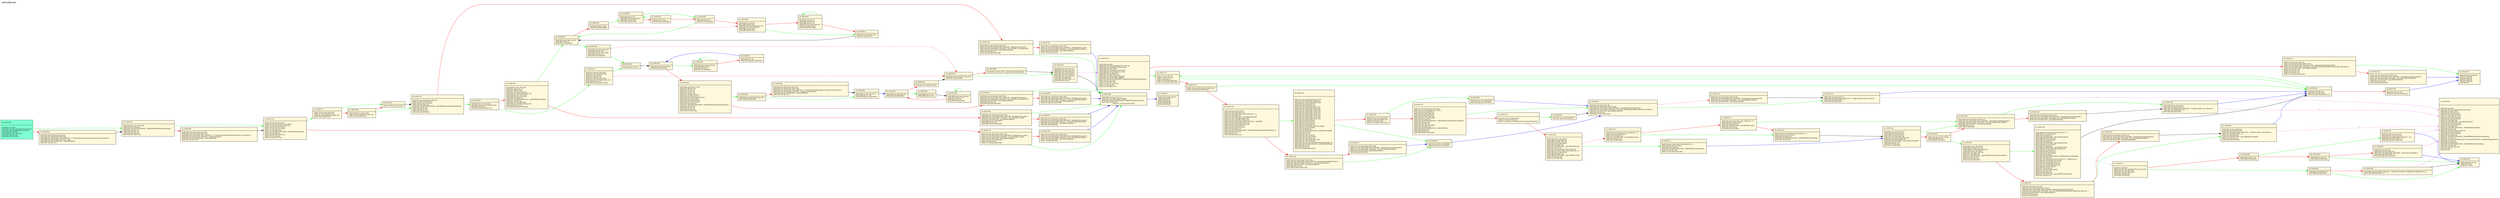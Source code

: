 strict digraph {
	graph [bb="0,0,15598,1570",
		label="autochk.exe",
		labeljust=left,
		labelloc=top,
		lp="50.5,1557.5",
		rankdir=LR
	];
	node [color=black,
		fontsize=8,
		label="\N",
		shape=record
	];
	edge [fontsize=8];
	4200448	 [fillcolor=cornsilk,
		height="0.93056",
		label=" <f0> loc_00401800\l | <f1> 00401800   mov     esi, [bp-0x14]\l00401803   movzx \
  eax, word [bp-0x18]\l00401807   test    esi, esi\l00401809   jz      dword 0x4\
01a13L\l",
		pos="2892,1140",
		rects="2804,1155,2980,1173 2804,1107,2980,1155",
		style=filled,
		width="2.4444"];
	4200463	 [fillcolor=cornsilk,
		height="2.3194",
		label=" <f0> loc_0040180f\l | <f1> 0040180F   mov     edx, [fs:0x18]\l00401816   movzx \
  eax, ax\l00401819   add     eax, 0x2\l0040181C   mov     [esp+0x8], eax\l00401\
820   mov     dword [esp+0x4], 0x0\l00401828   mov     eax, [dx+0x30]\l0040182B \
  mov     eax, [ax+0x18]\l0040182E   mov     [esp], eax\l00401831   call    dwor\
d [0x4030c4]   ; ntdll.dll!RtlAllocateHeap\l00401837   sub     esp, 0xc\l0040183\
A   mov     edi, [bp-0x30]\l0040183D   mov     dword [bp-0x2c], 0x0\l00401844   \
test    eax, eax\l00401846   jnz     dword 0x4018d0L\l",
		pos="3149,1310",
		rects="3018,1375,3280,1393 3018,1227,3280,1375",
		style=filled,
		width="3.6389"];
	4200448 -> 4200463	 [color=red,
		pos="e,3023.3,1226.8 2942.2,1173.2 2963.3,1187.1 2988.9,1204.1 3014.8,1221.3"];
	4200979	 [fillcolor=cornsilk,
		height="1.4861",
		label=" <f0> loc_00401a13\l | <f1> 00401A13   mov     eax, [bp-0x30]\l00401A16   mov   \
  dword [ax], 0x0\l00401A1C   mov     edi, eax\l00401A1E   add     edi, 0x4\l004\
01A21   mov     ecx, [bx+0x48]\l00401A24   mov     dword [bp-0x2c], 0x0\l00401A2\
B   test    ecx, ecx\l00401A2D   jnz     dword 0x401902L\l",
		pos="3590,915",
		rects="3504,950,3676,968 3504,862,3676,950",
		style=filled,
		width="2.3889"];
	4200448 -> 4200979	 [color=green,
		pos="e,3503.9,942.77 2980,1111.6 3111.6,1069.2 3358.4,989.65 3494.3,945.86"];
	4200656	 [fillcolor=cornsilk,
		height="0.79167",
		label=" <f0> loc_004018d0\l | <f1> 004018D0   movzx   edx, byte [si]\l004018D3   test  \
  dl, dl\l004018D5   jz      0x4018deL\l",
		pos="3392,1310",
		rects="3318.5,1320,3465.5,1338 3318.5,1282,3465.5,1320",
		style=filled,
		width="2.0278"];
	4200463 -> 4200656	 [color=green,
		pos="e,3318.4,1310 3280.1,1310 3289.6,1310 3299.1,1310 3308.2,1310"];
	4200524	 [fillcolor=cornsilk,
		height="1.3472",
		label=" <f0> loc_0040184c\l | <f1> 0040184C   mov     dword [esp+0x8], 0x87\l00401854  \
 mov     dword [esp+0x4], 0x402288   ; 'lib/sdk/nt/entry_point.c'\l0040185C   mo\
v     dword [esp], 0x4022b7   ; '(%s:%d) ERR: no mem!'\l00401863   call    0x401\
a50L   ; jmp ntdll.dll!DbgPrint\l00401868   mov     esi, 0xc0000017\l0040186D   \
test    eax, eax\l0040186F   jz      dword 0x4019fdL\l",
		pos="6084,1318",
		rects="5927.5,1348,6240.5,1366 5927.5,1270,6240.5,1348",
		style=filled,
		width="4.3333"];
	4200463 -> 4200524	 [color=red,
		pos="e,5933.1,1366 3205.5,1393.3 3249.3,1447 3315.3,1507 3392,1507 3392,1507 3392,150\
7 5795,1507 5875.2,1507 5850.7,1418.7 5918,1375 5920,1373.7 5922,1372.5 5924,137\
1.2"];
	4200706	 [fillcolor=cornsilk,
		height="0.51389",
		label=" <f0> loc_00401902\l | <f1> 00401902   mov     eax, ecx\l",
		pos="3787,1031",
		rects="3728,1031,3846,1049 3728,1013,3846,1031",
		style=filled,
		width="1.6389"];
	4200979 -> 4200706	 [color=green,
		pos="e,3756.3,1012.9 3676.1,965.71 3701,980.37 3727,995.66 3747.5,1007.8"];
	4200915	 [fillcolor=cornsilk,
		height="0.65278",
		label=" <f0> loc_004019d3\l | <f1> 004019D3   cmp     dword [bx+0xc], 0x0\l004019D7   j\
z      0x4019deL\l",
		pos="5795,961",
		rects="5710,966,5880,984 5710,938,5880,966",
		style=filled,
		width="2.3611"];
	4200979 -> 4200915	 [color=red,
		pos="e,5762,937.94 3676.2,892.3 3710.4,885.11 3750.3,879 3787,879 3787,879 3787,879 5\
597,879 5654.4,879 5714.4,908.73 5753.1,932.39",
		style=dashed];
	4200708	 [fillcolor=cornsilk,
		height="0.65278",
		label=" <f0> loc_00401904\l | <f1> 00401904   cmp     word [ax], 0x0\l00401908   jnz   \
  0x4018f3L\l",
		pos="3970,1154",
		rects="3898.5,1159,4041.5,1177 3898.5,1131,4041.5,1159",
		style=filled,
		width="1.9722"];
	4200706 -> 4200708	 [color=black,
		pos="e,3935.7,1130.9 3814,1049.1 3843.8,1069.2 3892.1,1101.7 3927.1,1125.2"];
	4200926	 [fillcolor=cornsilk,
		height="1.625",
		label=" <f0> loc_004019de\l | <f1> 004019DE   mov     eax, [bx+0xc]\l004019E1   mov    \
 [esp+0xc], eax\l004019E5   mov     [esp+0x8], edi\l004019E9   mov     eax, [bp-\
0x30]\l004019EC   mov     [esp+0x4], eax\l004019F0   mov     eax, [bp-0x2c]\l004\
019F3   mov     [esp], eax\l004019F6   call    0x4010d4L   ; (1)\l004019FB   mov\
     esi, eax\l",
		pos="6445,1007",
		rects="6371,1047,6519,1065 6371,949,6519,1047",
		style=filled,
		width="2.0556"];
	4200915 -> 4200926	 [color=green,
		pos="e,6370.9,1008.5 5880,981.74 5892.7,984.23 5905.6,986.43 5918,988 6073.4,1007.7 6\
256.4,1009.5 6360.8,1008.6"];
	4200921	 [fillcolor=cornsilk,
		height="0.51389",
		label=" <f0> loc_004019d9\l | <f1> 004019D9   call    0x401a90L   ; jmp ntdll.dll!DbgBr\
eakPoint\l",
		pos="6084,961",
		rects="5960,961,6208,979 5960,943,6208,961",
		style=filled,
		width="3.4444"];
	4200915 -> 4200921	 [color=red,
		pos="e,5959.8,961 5880.1,961 5902,961 5926,961 5949.7,961"];
	4200670	 [fillcolor=cornsilk,
		height="1.0694",
		label=" <f0> loc_004018de\l | <f1> 004018DE   mov     dword [di], 0x0\l004018E4   add  \
   edi, 0x4\l004018E7   mov     ecx, [bx+0x48]\l004018EA   test    ecx, ecx\l004\
018EC   jnz     0x401902L\l",
		pos="3590,1031",
		rects="3516.5,1051,3663.5,1069 3516.5,993,3663.5,1051",
		style=filled,
		width="2.0278"];
	4200656 -> 4200670	 [color=green,
		pos="e,3562.9,1069.2 3411.9,1282 3445.9,1234 3515.6,1135.8 3557,1077.5"];
	4200663	 [fillcolor=cornsilk,
		height="0.65278",
		label=" <f0> loc_004018d7\l | <f1> 004018D7   cmp     dl, 0x20\l004018DA   jle     0x40\
1896L\l",
		pos="3590,1390",
		rects="3529.5,1395,3650.5,1413 3529.5,1367,3650.5,1395",
		style=filled,
		width="1.6667"];
	4200656 -> 4200663	 [color=red,
		pos="e,3533.1,1367 3461.5,1338.1 3481.7,1346.3 3503.7,1355.1 3523.7,1363.2"];
	4200565	 [fillcolor=cornsilk,
		height="1.0694",
		label=" <f0> loc_00401875\l | <f1> 00401875   mov     dword [esp+0x8], 0x87\l0040187D  \
 mov     dword [esp+0x4], 0x402288   ; 'lib/sdk/nt/entry_point.c'\l00401885   mo\
v     dword [esp], 0x4022cc   ; '(%s:%d) DbgPrint() failed!\\n'\l0040188C   call\
    0x401a50L   ; jmp ntdll.dll!DbgPrint\l00401891   jmp     0x4019fdL\l",
		pos="6445,1253",
		rects="6288,1273,6602,1291 6288,1215,6602,1273",
		style=filled,
		width="4.3611"];
	4200524 -> 4200565	 [color=red,
		pos="e,6287.9,1281.3 6240.5,1289.8 6252.9,1287.6 6265.4,1285.3 6277.9,1283.1"];
	4200957	 [fillcolor=cornsilk,
		height="1.0694",
		label=" <f0> loc_004019fd\l | <f1> 004019FD   mov     [esp+0x4], esi\l00401A01   mov   \
  dword [esp], 0xffffffff\l00401A08   call    dword [0x4030c0]   ; ntdll.dll!NtT\
erminateProcess\l00401A0E   sub     esp, 0x8\l00401A11   jmp     near 0x401a35L\\
l",
		pos="6802,1187",
		rects="6661,1207,6943,1225 6661,1149,6943,1207",
		style=filled,
		width="3.9167"];
	4200524 -> 4200957	 [color=green,
		pos="e,6750.8,1225.1 6240.5,1331.7 6344.9,1336.2 6484,1333.2 6602,1300 6652.7,1285.7 \
6704.3,1256.1 6742.4,1230.8"];
	4198400	 [fillcolor=cornsilk,
		height="4.6806",
		label=" <f0> loc_00401000\l | <f1> 00401000   push    ebp\l00401001   mov     ebp, esp\\
l00401003   push    ebx\l00401004   sub     esp, 0x224\l0040100A   lea     eax, \
[bp+0xc]\l0040100D   mov     [esp+0x8], eax\l00401011   mov     eax, [bp+0x8]\l0\
0401014   mov     [esp+0x4], eax\l00401018   lea     ebx, [bp-0x208]\l0040101E  \
 mov     [esp], ebx\l00401021   call    0x401a40L   ; jmp ntdll.dll!vsprintf\l00\
401026   mov     [esp+0x4], ebx\l0040102A   lea     ebx, [bp-0x218]\l00401030   \
mov     [esp], ebx\l00401033   call    dword [0x4030dc]   ; ntdll.dll!RtlInitAns\
iString\l00401039   sub     esp, 0x8\l0040103C   mov     dword [esp+0x8], 0x1\l0\
0401044   mov     [esp+0x4], ebx\l00401048   lea     ebx, [bp-0x210]\l0040104E  \
 mov     [esp], ebx\l00401051   call    dword [0x4030c8]   ; ntdll.dll!RtlAnsiSt\
ringToUnicodeString\l00401057   sub     esp, 0xc\l0040105A   mov     [esp], ebx\\
l0040105D   call    dword [0x4030b4]   ; ntdll.dll!NtDisplayString\l00401063   s\
ub     esp, 0x4\l00401066   mov     [esp], ebx\l00401069   call    dword [0x4030\
d8]   ; ntdll.dll!RtlFreeUnicodeString\l0040106F   sub     esp, 0x4\l00401072   \
mov     ebx, [bp-0x4]\l00401075   leave   \l00401076   ret     \l",
		pos="15438,450",
		rects="15278,600,15598,618 15278,282,15598,600",
		style=filled,
		width="4.4167"];
	4200670 -> 4200706	 [color=green,
		pos="e,3727.9,1031 3663.6,1031 3681.4,1031 3700.2,1031 3717.7,1031"];
	4200670 -> 4200915	 [color=red,
		pos="e,5726.2,937.97 3663.7,1014.6 3680.2,1011 3697.7,1007.3 3714,1004 4023.5,941.57 \
4103.3,917 4419,917 4419,917 4419,917 5597,917 5636.9,917 5680.3,925.63 5716.3,9\
35.24",
		style=dashed];
	4200598	 [fillcolor=cornsilk,
		height="0.93056",
		label=" <f0> loc_00401896\l | <f1> 00401896   add     esi, 0x1\l00401899   movzx   edx,\
 byte [si]\l0040189C   cmp     dl, 0x20\l0040189F   jg      0x4018a5L\l",
		pos="3787,1390",
		rects="3714,1405,3860,1423 3714,1357,3860,1405",
		style=filled,
		width="2.0278"];
	4200663 -> 4200598	 [color=green,
		pos="e,3713.7,1390 3650.7,1390 3667.3,1390 3685.7,1390 3703.3,1390"];
	4200617	 [fillcolor=cornsilk,
		height="1.2083",
		label=" <f0> loc_004018a9\l | <f1> 004018A9   mov     [di], eax\l004018AB   add     edi\
, 0x4\l004018AE   add     dword [bp-0x2c], 0x1\l004018B2   movzx   edx, byte [si\
]\l004018B5   cmp     dl, 0x20\l004018B8   jle     0x4018caL\l",
		pos="4525,1409",
		rects="4440,1434,4610,1452 4440,1366,4610,1434",
		style=filled,
		width="2.3611"];
	4200663 -> 4200617	 [color=red,
		pos="e,4439.9,1436.5 3624.3,1413.1 3662.3,1436.4 3726.4,1469 3787,1469 3787,1469 3787\
,1469 4240,1469 4304.4,1469 4375.3,1454.2 4430.2,1439.2",
		style=dashed];
	4200565 -> 4200957	 [color=blue,
		pos="e,6660.8,1213.1 6602.1,1224 6618.3,1221 6634.7,1217.9 6650.8,1214.9"];
	4201013	 [fillcolor=cornsilk,
		height="1.2083",
		label=" <f0> loc_00401a35\l | <f1> 00401A35   lea     esp, [bp-0xc]\l00401A38   pop    \
 ebx\l00401A39   pop     esi\l00401A3A   pop     edi\l00401A3B   pop     ebp\l00\
401A3C   ret     0x4\l",
		pos="7071,1187",
		rects="7004.5,1212,7137.5,1230 7004.5,1144,7137.5,1212",
		style=filled,
		width="1.8333"];
	4200957 -> 4201013	 [color=blue,
		pos="e,7004.3,1187 6943.2,1187 6960.7,1187 6978,1187 6994,1187"];
	4198929	 [fillcolor=cornsilk,
		height="1.0694",
		label=" <f0> loc_00401211\l | <f1> 00401211   mov     dword [esp+0x8], 0x4b\l00401219  \
 mov     dword [esp+0x4], 0x402084   ; 'base/system/autochk/autochk.c'\l00401221\
   mov     dword [esp], 0x4020e4   ; '(%s:%d) DbgPrint() failed!\\n'\l00401228  \
 call    0x401a50L   ; jmp ntdll.dll!DbgPrint\l0040122D   jmp     0x401639L\l",
		pos="8354,353",
		rects="8178.5,373,8529.5,391 8178.5,315,8529.5,373",
		style=filled,
		width="4.8611"];
	4199993	 [fillcolor=cornsilk,
		height="0.65278",
		label=" <f0> loc_00401639\l | <f1> 00401639   mov     edi, 0xc000000d\l0040163E   jmp  \
   near 0x40164cL\l",
		pos="8731,363",
		rects="8655,368,8807,386 8655,340,8807,368",
		style=filled,
		width="2.1111"];
	4198929 -> 4199993	 [color=blue,
		pos="e,8654.7,360.98 8529.5,357.66 8569.4,358.71 8610.1,359.79 8644.3,360.7"];
	4200012	 [fillcolor=cornsilk,
		height="1.3472",
		label=" <f0> loc_0040164c\l | <f1> 0040164C   mov     [esp+0xc], edi\l00401650   mov   \
  dword [esp+0x8], 0x128\l00401658   mov     dword [esp+0x4], 0x402084   ; 'base\
/system/autochk/autochk.c'\l00401660   mov     dword [esp], 0x402220   ; '(%s:%d\
) GetFileSystem() failed with status 0x%08lx\\n'\l00401667   call    0x401a50L  \
 ; jmp ntdll.dll!DbgPrint\l0040166C   test    eax, eax\l0040166E   jz      dword\
 0x4013e5L\l",
		pos="9739,572",
		rects="9528.5,602,9949.5,620 9528.5,524,9949.5,602",
		style=filled,
		width="5.8333"];
	4199993 -> 4200012	 [color=blue,
		pos="e,9597,523.96 8807.1,372.73 8944.6,391.05 9243.1,434.29 9490,494 9521.7,501.67 9\
555.3,511.2 9587.2,520.94"];
	4199397	 [fillcolor=cornsilk,
		height="0.93056",
		label=" <f0> loc_004013e5\l | <f1> 004013E5   mov     [esp+0x4], esi\l004013E9   mov   \
  dword [esp], 0x402134   ; '  Unable to get file system of %S\\r\\n'\l004013F0 \
  call    0x401000L   ; (1)\l004013F5   jmp     0x401626L\l",
		pos="11352,620",
		rects="11178,635,11526,653 11178,587,11526,635",
		style=filled,
		width="4.8056"];
	4200012 -> 4199397	 [color=green,
		pos="e,11178,605.59 9949.6,571.08 10175,570.93 10543,573.07 10860,586 10962,590.16 11\
076,597.82 11168,604.82"];
	4199369	 [fillcolor=cornsilk,
		height="0.93056",
		label=" <f0> loc_004013c9\l | <f1> 004013C9   mov     dword [esp+0x8], 0x128\l004013D1 \
  mov     dword [esp+0x4], 0x402084   ; 'base/system/autochk/autochk.c'\l004013D\
9   mov     dword [esp], 0x4020e4   ; '(%s:%d) DbgPrint() failed!\\n'\l004013E0 \
  call    0x401a50L   ; jmp ntdll.dll!DbgPrint\l",
		pos="10684,620",
		rects="10508,635,10860,653 10508,587,10860,635",
		style=filled,
		width="4.8889"];
	4200012 -> 4199369	 [color=red,
		pos="e,10508,612.3 9949.6,584.98 9955.8,585.33 9961.9,585.67 9968,586 10148,595.76 10\
353,605.35 10497,611.84",
		style=dashed];
	4200691	 [fillcolor=cornsilk,
		height="0.93056",
		label=" <f0> loc_004018f3\l | <f1> 004018F3   movzx   edx, word [ax]\l004018F6   add   \
  eax, 0x2\l004018F9   test    dx, dx\l004018FC   jnz     0x4018f3L\l",
		pos="4240,1192",
		rects="4164.5,1207,4315.5,1225 4164.5,1159,4315.5,1207",
		style=filled,
		width="2.0833"];
	4200708 -> 4200691	 [color=green,
		pos="e,4164.2,1181.3 4041.6,1164.1 4076.2,1168.9 4117.9,1174.8 4154.2,1179.9"];
	4200714	 [fillcolor=cornsilk,
		height="2.7361",
		label=" <f0> loc_0040190a\l | <f1> 0040190A   mov     [bp-0x1c], ecx\l0040190D   add   \
  eax, 0x2\l00401910   sub     eax, ecx\l00401912   sar     eax, 0x1\l00401914  \
 add     eax, eax\l00401916   mov     [bp-0x20], ax\l0040191A   mov     [bp-0x1e\
], ax\l0040191E   mov     dword [esp+0x8], 0x1\l00401926   lea     eax, [bp-0x20\
]\l00401929   mov     [esp+0x4], eax\l0040192D   lea     eax, [bp-0x28]\l0040193\
0   mov     [esp], eax\l00401933   call    dword [0x4030e8]   ; ntdll.dll!RtlUni\
codeStringToAnsiString\l00401939   sub     esp, 0xc\l0040193C   mov     esi, eax\
\l0040193E   test    eax, eax\l00401940   jns     0x401984L\l",
		pos="4240,1043",
		rects="4080,1123,4400,1141 4080,945,4400,1123",
		style=filled,
		width="4.4444"];
	4200708 -> 4200714	 [color=red,
		pos="e,4079.8,1108.9 4026.3,1130.9 4039.7,1125.3 4054.7,1119.2 4070.4,1112.7"];
	4200926 -> 4200957	 [color=black,
		pos="e,6738.6,1148.8 6519.2,1036.7 6545.7,1047.8 6575.4,1060.9 6602,1074 6645.2,1095.\
3 6692.2,1121.7 6729.7,1143.6"];
	4198612	 [fillcolor=cornsilk,
		height="2.875",
		label=" <f0> loc_004010d4\l | <f1> 004010D4   push    ebp\l004010D5   mov     ebp, esp\\
l004010D7   push    edi\l004010D8   push    esi\\
l004010D9   push    ebx\l00401\
0DA   sub     esp, 0x48c\l004010E0   mov     dword [esp+0x10], 0x0\l004010E8   m\
ov     dword [esp+0xc], 0x24\l004010F0   lea     eax, [bp-0x34]\l004010F3   mov \
    [esp+0x8], eax\l004010F7   mov     dword [esp+0x4], 0x17\l004010FF   mov    \
 dword [esp], 0xffffffff\l00401106   call    dword [0x4030b8]   ; ntdll.dll!NtQu\
eryInformationProcess\l0040110C   sub     esp, 0x14\l0040110F   mov     ebx, 0x0\
\l00401114   lea     esi, [bp-0x134]\l0040111A   test    eax, eax\l0040111C   jn\
s     0x401173L\l",
		pos="6802,802",
		rects="6644.5,887,6959.5,905 6644.5,699,6959.5,887",
		style=filled,
		width="4.3611"];
	4200926 -> 4198612	 [color=violet,
		label=1,
		lp="6623,932",
		pos="e,6660,905.06 6519.1,978.95 6545.8,967.92 6575.8,954.45 6602,940 6618.4,930.98 6\
635,920.96 6651.5,910.54"];
	4200921 -> 4200926	 [color=black,
		pos="e,6370.9,997.55 6208.2,976.83 6258.6,983.25 6315.4,990.49 6360.8,996.27"];
	4199446	 [fillcolor=cornsilk,
		height="1.2083",
		label=" <f0> loc_00401416\l | <f1> 00401416   mov     dword [esp+0x4], 0x40216c   ; 'F'\
\l0040141E   lea     eax, [bp-0x44c]\l00401424   mov     [esp], eax\l00401427   \
call    0x401a60L   ; jmp ntdll.dll!wcscmp\l0040142C   test    eax, eax\l0040142\
E   jz      0x40144aL\l",
		pos="9739,406",
		rects="9629,431,9849,449 9629,363,9849,431",
		style=filled,
		width="3.0556"];
	4199498	 [fillcolor=cornsilk,
		height="1.0694",
		label=" <f0> loc_0040144a\l | <f1> 0040144A   mov     dword [esp+0x4], 0x402180   ; 'u'\
\l00401452   lea     eax, [bp-0x34c]\l00401458   mov     [esp], eax\l0040145B   \
call    dword [0x4030e0]   ; ntdll.dll!RtlInitUnicodeString\l00401461   sub     \
esp, 0x8\l",
		pos="11019,401",
		rects="10878,421,11160,439 10878,363,11160,421",
		style=filled,
		width="3.8889"];
	4199446 -> 4199498	 [color=green,
		pos="e,10878,401.55 9849.2,405.57 10079,404.67 10607,402.61 10868,401.59"];
	4199472	 [fillcolor=cornsilk,
		height="1.2083",
		label=" <f0> loc_00401430\l | <f1> 00401430   mov     dword [esp+0x4], 0x402174   ; 'F'\
\l00401438   lea     eax, [bp-0x44c]\l0040143E   mov     [esp], eax\l00401441   \
call    0x401a60L   ; jmp ntdll.dll!wcscmp\l00401446   test    eax, eax\l0040144\
8   jnz     0x40149dL\l",
		pos="10379,469",
		rects="10268,494,10490,512 10268,426,10490,494",
		style=filled,
		width="3.0556"];
	4199446 -> 4199472	 [color=red,
		pos="e,10268,458.1 9849,416.83 9962.9,428.04 10140,445.51 10258,457.1"];
	4199524	 [fillcolor=cornsilk,
		height="1.7639",
		label=" <f0> loc_00401464\l | <f1> 00401464   lea     eax, [bp-0x460]\l0040146A   mov  \
   [esp+0xc], eax\l0040146E   lea     eax, [bp-0x34c]\l00401474   mov     [esp+0\
x8], eax\l00401478   mov     dword [esp+0x4], 0x0\l00401480   mov     dword [esp\
], 0x0\l00401487   call    0x401a68L   ; jmp ntdll.dll!LdrLoadDll\l0040148C   su\
b     esp, 0x10\l0040148F   test    eax, eax\l00401491   js      0x40149dL\l",
		pos="11659,377",
		rects="11544,422,11774,440 11544,314,11774,422",
		style=filled,
		width="3.1944"];
	4199498 -> 4199524	 [color=black,
		pos="e,11544,381.32 11160,395.72 11272,391.53 11426,385.73 11534,381.7"];
	4199472 -> 4199498	 [color=red,
		pos="e,10878,415.76 10490,456.95 10496,456.29 10502,455.64 10508,455 10629,442.03 107\
66,427.52 10868,416.82"];
	4199581	 [fillcolor=cornsilk,
		height="1.2083",
		label=" <f0> loc_0040149d\l | <f1> 0040149D   mov     dword [esp+0x8], 0x131\l004014A5 \
  mov     dword [esp+0x4], 0x402084   ; 'base/system/autochk/autochk.c'\l004014A\
D   mov     dword [esp], 0x402194   ; '(%s:%d) LoadProvider() failed\\n'\l004014\
B4   call    0x401a50L   ; jmp ntdll.dll!DbgPrint\l004014B9   test    eax, eax\l\
004014BB   jz      0x4014d9L\l",
		pos="12172,468",
		rects="11996,493,12348,511 11996,425,12348,493",
		style=filled,
		width="4.8611"];
	4199472 -> 4199581	 [color=green,
		pos="e,11996,468.81 10490,469 10617,469 10833,469 11019,469 11019,469 11019,469 11885\
,469 11918,469 11952,468.93 11986,468.84"];
	4199524 -> 4199581	 [color=green,
		pos="e,11996,443.2 11774,404.25 11787,406.99 11800,409.64 11812,412 11868,422.82 1193\
0,433.01 11986,441.66"];
	4199571	 [fillcolor=cornsilk,
		height="0.79167",
		label=" <f0> loc_00401493\l | <f1> 00401493   mov     edi, [bp-0x460]\l00401499   test \
   edi, edi\l0040149B   jnz     0x4014f4L\l",
		pos="11885,375",
		rects="11812,385,11958,403 11812,347,11958,385",
		style=filled,
		width="2.0278"];
	4199524 -> 4199571	 [color=red,
		pos="e,11812,375.65 11774,375.98 11783,375.9 11793,375.82 11801,375.74"];
	4199613	 [fillcolor=cornsilk,
		height="0.93056",
		label=" <f0> loc_004014bd\l | <f1> 004014BD   mov     dword [esp+0x8], 0x131\l004014C5 \
  mov     dword [esp+0x4], 0x402084   ; 'base/system/autochk/autochk.c'\l004014C\
D   mov     dword [esp], 0x4020e4   ; '(%s:%d) DbgPrint() failed!\\n'\l004014D4 \
  call    0x401a50L   ; jmp ntdll.dll!DbgPrint\l",
		pos="13028,555",
		rects="12852,570,13204,588 12852,522,13204,570",
		style=filled,
		width="4.8889"];
	4199581 -> 4199613	 [color=red,
		pos="e,12852,537.11 12348,485.84 12492,500.48 12695,521.16 12842,536.09"];
	4199641	 [fillcolor=cornsilk,
		height="1.0694",
		label=" <f0> loc_004014d9\l | <f1> 004014D9   lea     eax, [bp-0x44c]\l004014DF   mov  \
   [esp+0x4], eax\l004014E3   mov     dword [esp], 0x4021b4   ; '  Unable to ver\
ify a %S volume\\r\\n'\l004014EA   call    0x401000L   ; (1)\l004014EF   jmp    \
 0x401626L\l",
		pos="13761,559",
		rects="13592,579,13930,597 13592,521,13930,579",
		style=filled,
		width="4.6944"];
	4199581 -> 4199641	 [color=green,
		pos="e,13592,544.61 12348,470.59 12481,473.09 12669,477.75 12834,486 12999,494.24 130\
40,500.21 13204,513 13330,522.82 13473,534.59 13582,543.76"];
	4199974	 [fillcolor=cornsilk,
		height="0.79167",
		label=" <f0> loc_00401626\l | <f1> 00401626   add     ebx, 0x1\l00401629   cmp     ebx,\
 0x1a\l0040162C   jnz     dword 0x401173L\l",
		pos="14547,659",
		rects="14471,669,14623,687 14471,631,14623,669",
		style=filled,
		width="2.1111"];
	4198771	 [fillcolor=cornsilk,
		height="1.0694",
		label=" <f0> loc_00401173\l | <f1> 00401173   mov     eax, 0x1\l00401178   mov     ecx,\
 ebx\l0040117A   shl     eax, cl\l0040117C   test    [bp-0x34], eax\l0040117F   \
jz      dword 0x401626L\l",
		pos="7071,719",
		rects="6998.5,739,7143.5,757 6998.5,681,7143.5,739",
		style=filled,
		width=2];
	4199974 -> 4198771	 [color=green,
		pos="e,7143.7,719.65 14471,678.68 14385,694.72 14241,714 14117,714 7278,714 7278,714 \
7278,714 7237.2,714 7191.9,716.74 7154.2,719.02"];
	4199986	 [fillcolor=cornsilk,
		height="0.65278",
		label=" <f0> loc_00401632\l | <f1> 00401632   mov     eax, 0x0\l00401637   jmp     near\
 0x401679L\l",
		pos="15024,660",
		rects="14950,665,15098,683 14950,637,15098,665",
		style=filled,
		width="2.0556"];
	4199974 -> 4199986	 [color=red,
		pos="e,14949,659.84 14623,659.16 14709,659.34 14850,659.63 14939,659.82"];
	4198771 -> 4199974	 [color=green,
		pos="e,14471,665.56 7143.7,703.69 7183.4,699.28 7233.3,696 7278,696 7278,696 7278,696\
 14117,696 14237,696 14374,678.16 14461,666.87"];
	4198789	 [fillcolor=cornsilk,
		height="0.65278",
		label=" <f0> loc_00401185\l | <f1> 00401185   cmp     byte [ebp+ebx-0x30], 0x3\l0040118\
A   jnz     dword 0x401626L\l",
		pos="7278,765",
		rects="7182.5,770,7373.5,788 7182.5,742,7373.5,770",
		style=filled,
		width="2.6389"];
	4198771 -> 4198789	 [color=red,
		pos="e,7182.2,743.72 7143.7,735.15 7152.9,737.21 7162.6,739.35 7172.2,741.49"];
	4200057	 [fillcolor=cornsilk,
		height="1.2083",
		label=" <f0> loc_00401679\l | <f1> 00401679   lea     esp, [bp-0xc]\l0040167C   pop    \
 ebx\l0040167D   pop     esi\l0040167E   pop     edi\l0040167F   pop     ebp\l00\
401680   ret     \l",
		pos="15438,744",
		rects="15372,769,15504,787 15372,701,15504,769",
		style=filled,
		width="1.8333"];
	4199986 -> 4200057	 [color=blue,
		pos="e,15371,724.94 15099,669.4 15140,674.99 15191,682.79 15236,692 15278,700.49 1532\
4,712.14 15361,722.26"];
	4198789 -> 4199974	 [color=green,
		pos="e,14478,687.13 7373.5,765 7433.4,765 7512.2,765 7582,765 7582,765 7582,765 14117\
,765 14242,765 14383,721.92 14468,690.68"];
	4198800	 [fillcolor=cornsilk,
		height="2.7361",
		label=" <f0> loc_00401190\l | <f1> 00401190   lea     eax, [bx+0x41]\l00401193   mov   \
  [esp+0x8], eax\l00401197   mov     dword [esp+0x4], 0x402100   ; '%'\l0040119F\
   mov     [esp], esi\l004011A2   call    0x401a58L   ; jmp ntdll.dll!swprintf\l\
004011A7   mov     word [bp-0x45c], 0x8\l004011B0   mov     word [bp-0x45a], 0x9\
\l004011B9   mov     dword [bp-0x458], 0x40210a   ; 'ChkdskEx'\l004011C3   mov  \
   dword [esp+0xc], 0x0\l004011CB   mov     dword [esp+0x8], 0x0\l004011D3   lea\
     eax, [bp-0x454]\l004011D9   mov     [esp+0x4], eax\l004011DD   mov     [esp\
], esi\l004011E0   call    dword [0x4030d0]   ; ntdll.dll!RtlDosPathNameToNtPath\
Name_U\l004011E6   sub     esp, 0x10\l004011E9   test    al, al\l004011EB   jnz \
    0x401232L\l",
		pos="7582,480",
		rects="7412,560,7752,578 7412,382,7752,560",
		style=filled,
		width="4.7222"];
	4198789 -> 4198800	 [color=red,
		pos="e,7477.2,578.22 7302.6,741.92 7338.9,707.92 7409,642.22 7469.9,585.14"];
	4199613 -> 4199641	 [color=black,
		pos="e,13592,558.08 13204,555.96 13318,556.58 13467,557.39 13581,558.02"];
	4199641 -> 4198400	 [color=violet,
		label=1,
		lp="14547,549",
		pos="e,15278,503.73 13930,551.94 14037,548.05 14179,544 14305,544 14305,544 14305,544\
 15024,544 15106,544 15194,526.4 15268,506.43"];
	4199641 -> 4199974	 [color=blue,
		pos="e,14471,649.33 13930,580.51 14093,601.28 14334,631.87 14461,648.05"];
	4199397 -> 4198400	 [color=violet,
		label=1,
		lp="13028,625",
		pos="e,15278,543.49 11526,620 11607,620 11705,620 11793,620 11793,620 11793,620 13761\
,620 13925,620 15078,601.2 15236,558 15247,555.02 15258,551.38 15269,547.24"];
	4199397 -> 4199974	 [color=blue,
		pos="e,14471,658.72 11526,641.88 11607,650.33 11705,658 11793,658 11793,658 11793,658\
 14117,658 14236,658 14374,658.39 14461,658.68"];
	4199369 -> 4199397	 [color=black,
		pos="e,11178,620 10860,620 10955,620 11072,620 11168,620"];
	4199178	 [fillcolor=cornsilk,
		height="0.93056",
		label=" <f0> loc_0040130a\l | <f1> 0040130A   mov     eax, [bp-0x460]\l00401310   mov  \
   [bp-0x464], eax\l00401316   cmp     eax, 0xff\l00401319   jz      dword 0x401\
640L\l",
		pos="8354,504",
		rects="8279.5,519,8428.5,537 8279.5,471,8428.5,519",
		style=filled,
		width="2.0556"];
	4200000	 [fillcolor=cornsilk,
		height="0.65278",
		label=" <f0> loc_00401640\l | <f1> 00401640   mov     edi, 0xc000000d\l00401645   jmp  \
   near 0x40164cL\l",
		pos="8988,617",
		rects="8912,622,9064,640 8912,594,9064,622",
		style=filled,
		width="2.1111"];
	4199178 -> 4200000	 [color=green,
		pos="e,8912,625.96 8403.8,537.03 8445.7,562.73 8508.1,596.4 8568,611 8681,638.52 8816\
.1,634.09 8902,626.83"];
	4199199	 [fillcolor=cornsilk,
		height="2.7361",
		label=" <f0> loc_0040131f\l | <f1> 0040131F   mov     dword [esp+0x10], 0x5\l00401327  \
 mov     dword [esp+0xc], 0x218\l0040132F   lea     eax, [bp-0x34c]\l00401335   \
mov     [esp+0x8], eax\l00401339   lea     eax, [bp-0x454]\l0040133F   mov     [\
esp+0x4], eax\l00401343   mov     ecx, [bp-0x464]\l00401349   mov     [esp], ecx\
\l0040134C   call    dword [0x4030bc]   ; ntdll.dll!NtQueryVolumeInformationFile\
\l00401352   sub     esp, 0x14\l00401355   mov     edi, eax\l00401357   mov     \
eax, [bp-0x464]\l0040135D   mov     [esp], eax\l00401360   call    dword [0x4030\
ac]   ; ntdll.dll!NtClose\l00401366   sub     esp, 0x4\l00401369   test    edi, \
edi\l0040136B   js      dword 0x40164cL\l",
		pos="8731,504",
		rects="8568.5,584,8893.5,602 8568.5,406,8893.5,584",
		style=filled,
		width="4.5"];
	4199178 -> 4199199	 [color=red,
		pos="e,8568.1,504 8428.9,504 8466.1,504 8512.6,504 8557.9,504"];
	4200000 -> 4200012	 [color=blue,
		pos="e,9528.2,584.63 9064.1,612.44 9169.7,606.11 9364.8,594.42 9518.1,585.23"];
	4199199 -> 4200012	 [color=green,
		pos="e,9528.2,570.68 8893.6,529.26 8952.8,537.53 9020.3,545.89 9082,551 9226.9,562.99\
 9390.3,568.24 9518,570.5"];
	4199281	 [fillcolor=cornsilk,
		height="0.93056",
		label=" <f0> loc_00401371\l | <f1> 00401371   mov     edi, [bp-0x344]\l00401377   lea  \
   eax, [di+0x2]\l0040137A   cmp     eax, 0x100\\
l0040137F   ja      dword 0x40\
1647L\l",
		pos="9155,509",
		rects="9082,524,9228,542 9082,476,9228,524",
		style=filled,
		width="2.0278"];
	4199199 -> 4199281	 [color=red,
		pos="e,9081.8,508.14 8893.7,505.92 8954.5,506.64 9020.9,507.42 9071.6,508.02"];
	4200007	 [fillcolor=cornsilk,
		height="0.51389",
		label=" <f0> loc_00401647\l | <f1> 00401647   mov     edi, 0xc0000023\l",
		pos="9378,521",
		rects="9302,521,9454,539 9302,503,9454,521",
		style=filled,
		width="2.1111"];
	4199281 -> 4200007	 [color=green,
		pos="e,9301.8,516.9 9228,512.93 9248.3,514.02 9270.6,515.22 9291.6,516.35"];
	4199301	 [fillcolor=cornsilk,
		height="2.3194",
		label=" <f0> loc_00401385\l | <f1> 00401385   lea     eax, [bp-0x340]\l0040138B   mov  \
   [esp+0x8], edi\l0040138F   mov     [esp+0x4], eax\l00401393   lea     ecx, [b\
p-0x44c]\l00401399   mov     [esp], ecx\l0040139C   call    0x401a48L   ; jmp nt\
dll.dll!memcpy\l004013A1   shr     edi, 0x1\l004013A3   mov     word [ebp+edi2-0\
x44c], 0x0\l004013AD   mov     dword [esp+0x4], 0x40212a   ; 'N'\l004013B5   lea\
     eax, [bp-0x44c]\l004013BB   mov     [esp], eax\l004013BE   call    0x401a60\
L   ; jmp ntdll.dll!wcscmp\l004013C3   test    eax, eax\l004013C5   jz      0x40\
13faL\l",
		pos="9378,337",
		rects="9266.5,402,9489.5,420 9266.5,254,9489.5,402",
		style=filled,
		width="3.0833"];
	4199281 -> 4199301	 [color=red,
		pos="e,9270.3,420.04 9198,475.84 9216.6,461.52 9239.3,444 9262.2,426.3"];
	4200007 -> 4200012	 [color=black,
		pos="e,9528.2,542.21 9454.1,531.75 9473.5,534.49 9495.3,537.57 9518,540.78"];
	4199813	 [fillcolor=cornsilk,
		height="4.5417",
		label=" <f0> loc_00401585\l | <f1> 00401585   mov     dword [esp+0x4], 0x402216   ; '\\\
\\'\l0040158D   lea     ecx, [bp-0x34c]\l00401593   mov     [esp], ecx\l00401596\
   call    0x401a58L   ; jmp ntdll.dll!swprintf\l0040159B   mov     [esp+0x4], e\
si\l0040159F   lea     eax, [bp-0x34c]\l004015A5   mov     [esp], eax\l004015A8 \
  call    0x401a80L   ; jmp ntdll.dll!wcscat\l004015AD   lea     ecx, [bp-0x34c]\
\l004015B3   mov     [esp], ecx\l004015B6   call    0x401a88L   ; jmp ntdll.dll!\
wcslen\l004015BB   mov     word [ebp+eax2-0x34e], 0x0\l004015C5   lea     eax, [\
bp-0x34c]\l004015CB   mov     [esp+0x4], eax\l004015CF   lea     ecx, [bp-0x454]\
\l004015D5   mov     [esp], ecx\l004015D8   call    dword [0x4030e0]   ; ntdll.d\
ll!RtlInitUnicodeString\l004015DE   sub     esp, 0x8\l004015E1   mov     dword [\
esp+0x14], 0x401077   ; callback arg (1)\l004015E9   mov     dword [esp+0x10], 0\
x0\l004015F1   mov     dword [esp+0xc], 0x1\l004015F9   mov     dword [esp+0x8],\
 0x1\l00401601   mov     dword [esp+0x4], 0x1\l00401609   lea     eax, [bp-0x454\
]\l0040160F   mov     [esp], eax\l00401612   call    dword [bp-0x460]\l00401618 \
  sub     esp, 0x18\l0040161B   mov     [esp], edi\l0040161E   call    0x401a78L\
   ; jmp ntdll.dll!LdrUnloadDll\l00401623   sub     esp, 0x4\l",
		pos="12610,277",
		rects="12469,422,12751,440 12469,114,12751,422",
		style=filled,
		width="3.9167"];
	4199813 -> 4199974	 [color=black,
		pos="e,14471,632.75 12751,359.33 12783,375.12 12818,389.87 12852,400 13467,584 13661,\
432.06 14286,579 14345,592.93 14411,613.03 14461,629.59"];
	4198519	 [fillcolor=cornsilk,
		height="1.3472",
		label=" <f0> loc_00401077\l | <f1> 00401077   push    ebp\l00401078   mov     ebp, esp\\
l0040107A   sub     esp, 0x8\l0040107D   mov     eax, [bp+0x8]\l00401080   mov  \
   edx, [bp+0x10]\l00401083   cmp     eax, 0xb\l00401086   jz      0x4010ba\l",
		pos="13398,265",
		rects="13324,295,13472,313 13324,217,13472,295",
		style=filled,
		width="2.0278"];
	4199813 -> 4198519	 [color=lightblue,
		label=1,
		lp="13028,279",
		pos="e,13324,266.12 12751,274.85 12915,272.35 13180,268.32 13314,266.28"];
	4198536	 [fillcolor=cornsilk,
		height="0.65278",
		label=" <f0> loc_00401088\l | <f1> 00401088   cmp     eax, 0xe\l0040108B   jz      0x40\
10a5L\l",
		pos="14117,275",
		rects="14058,280,14176,298 14058,252,14176,280",
		style=filled,
		width="1.6389"];
	4198519 -> 4198536	 [color=red,
		pos="e,14057,274.17 13472,266.02 13611,267.96 13911,272.13 14047,274.03"];
	4198586	 [fillcolor=cornsilk,
		height="0.65278",
		label=" <f0> loc_004010ba\l | <f1> 004010BA   cmp     byte [dx], 0x1\l004010BD   jnz   \
  0x4010cbL\l",
		pos="14547,179",
		rects="14476,184,14618,202 14476,156,14618,184",
		style=filled,
		width="1.9444"];
	4198519 -> 4198586	 [color=green,
		pos="e,14476,184.3 13472,259.49 13677,244.15 14252,201.05 14466,185.06"];
	4198565	 [fillcolor=cornsilk,
		height="1.0694",
		label=" <f0> loc_004010a5\l | <f1> 004010A5   mov     eax, [dx+0x4]\l004010A8   mov    \
 [esp+0x4], eax\l004010AC   mov     dword [esp], 0x402017   ; '%s'\l004010B3   c\
all    0x401000L   ; (1)\l004010B8   jmp     near 0x4010cbL\l",
		pos="15024,390",
		rects="14920,410,15128,428 14920,352,15128,410",
		style=filled,
		width="2.8889"];
	4198536 -> 4198565	 [color=green,
		pos="e,14920,378.81 14177,284.8 14218,291.44 14274,300.21 14324,307 14530,335.12 1477\
1,362.47 14910,377.69"];
	4198541	 [fillcolor=cornsilk,
		height="0.65278",
		label=" <f0> loc_0040108d\l | <f1> 0040108D   test    eax, eax\l0040108F   jnz     0x40\
10cbL\l",
		pos="14547,275",
		rects="14487,280,14607,298 14487,252,14607,280",
		style=filled,
		width="1.6667"];
	4198536 -> 4198541	 [color=red,
		pos="e,14487,275 14177,275 14255,275 14393,275 14477,275"];
	4198591	 [fillcolor=cornsilk,
		height="0.65278",
		label=" <f0> loc_004010bf\l | <f1> 004010BF   mov     dword [esp], 0x40201c   ; 'Autoch\
k was unable to complete successfully.\\r\\n\\r\\
(...)\l004010C6   call    0x40\
1000L   ; (1)\l",
		pos="15024,179",
		rects="14812,184,15236,202 14812,156,15236,184",
		style=filled,
		width="5.8611"];
	4198586 -> 4198591	 [color=red,
		pos="e,14812,179 14618,179 14667,179 14735,179 14802,179"];
	4198603	 [fillcolor=cornsilk,
		height="0.79167",
		label=" <f0> loc_004010cb\l | <f1> 004010CB   mov     eax, 0x1\l004010D0   leave   \l00\
4010D1   ret     0xc\l",
		pos="15438,230",
		rects="15378,240,15498,258 15378,202,15498,240",
		style=filled,
		width="1.6667"];
	4198586 -> 4198603	 [color=green,
		pos="e,15386,201.9 14618,164.65 14744,141.6 15014,103.1 15236,147 15285,156.72 15338,\
178.59 15377,197.43"];
	4199571 -> 4199581	 [color=red,
		pos="e,12039,424.99 11958,398.71 11980,405.79 12005,413.8 12029,421.81"];
	4199668	 [fillcolor=cornsilk,
		height="1.7639",
		label=" <f0> loc_004014f4\l | <f1> 004014F4   lea     eax, [bp-0x460]\l004014FA   mov  \
   [esp+0xc], eax\l004014FE   mov     dword [esp+0x8], 0x0\l00401506   lea     e\
ax, [bp-0x45c]\l0040150C   mov     [esp+0x4], eax\l00401510   mov     [esp], edi\
\l00401513   call    0x401a70L   ; jmp ntdll.dll!LdrGetProcedureAddress\l0040151\
8   sub     esp, 0x10\l0040151B   test    eax, eax\l0040151D   jns     0x401585L\
\l",
		pos="12172,277",
		rects="12026,322,12318,340 12026,214,12318,322",
		style=filled,
		width="4.0556"];
	4199571 -> 4199668	 [color=green,
		pos="e,12025,327.03 11958,350.02 11976,343.92 11996,337.17 12016,330.3"];
	4199711	 [fillcolor=cornsilk,
		height="1.3472",
		label=" <f0> loc_0040151f\l | <f1> 0040151F   mov     [esp+0xc], eax\l00401523   mov   \
  dword [esp+0x8], 0x13d\l0040152B   mov     dword [esp+0x4], 0x402084   ; 'base\
/system/autochk/autochk.c'\l00401533   mov     dword [esp], 0x4021d8   ; '(%s:%d\
) LdrGetProcedureAddress() failed with status 0x(...)\l0040153A   call    0x401a\
50L   ; jmp ntdll.dll!DbgPrint\l0040153F   test    eax, eax\l00401541   jz      \
0x40155fL\l",
		pos="12610,48",
		rects="12386,78,12834,96 12386,0,12834,78",
		style=filled,
		width="6.1944"];
	4199775	 [fillcolor=cornsilk,
		height="1.4861",
		label=" <f0> loc_0040155f\l | <f1> 0040155F   lea     eax, [bp-0x44c]\l00401565   mov  \
   [esp+0x4], eax\l00401569   mov     dword [esp], 0x4021b4   ; '  Unable to ver\
ify a %S volume\\r\\n'\l00401570   call    0x401000L   ; (1)\l00401575   mov    \
 [esp], edi\l00401578   call    0x401a78L   ; jmp ntdll.dll!LdrUnloadDll\l004015\
7D   sub     esp, 0x4\l00401580   jmp     0x401626L\l",
		pos="14117,425",
		rects="13948,460,14286,478 13948,372,14286,460",
		style=filled,
		width="4.6944"];
	4199711 -> 4199775	 [color=green,
		pos="e,13948,428.3 12826,96.22 12829,98.998 12831,101.92 12834,105 12870,147.72 12814\
,314.35 12852,355 12925,432.42 13606,432.9 13938,428.44"];
	4199747	 [fillcolor=cornsilk,
		height="0.93056",
		label=" <f0> loc_00401543\l | <f1> 00401543   mov     dword [esp+0x8], 0x13d\l0040154B \
  mov     dword [esp+0x4], 0x402084   ; 'base/system/autochk/autochk.c'\l0040155\
3   mov     dword [esp], 0x4020e4   ; '(%s:%d) DbgPrint() failed!\\n'\l0040155A \
  call    0x401a50L   ; jmp ntdll.dll!DbgPrint\l",
		pos="13398,364",
		rects="13222,379,13574,397 13222,331,13574,379",
		style=filled,
		width="4.8889"];
	4199711 -> 4199747	 [color=red,
		pos="e,13222,390.77 12826,96.314 12829,99.064 12831,101.96 12834,105 12861,135.99 128\
24,258.53 12852,288 12943,382.32 13092,397.6 13212,391.35"];
	4199775 -> 4198400	 [color=violet,
		label=1,
		lp="14791,443",
		pos="e,15278,446.98 14286,428.2 14540,433 15015,441.99 15268,446.79"];
	4199775 -> 4199974	 [color=blue,
		pos="e,14471,642.08 14286,477.14 14293,482.52 14300,488.45 14306,495 14326,516.36 143\
05,535.95 14324,558 14359,598.86 14414,624.03 14461,639.03"];
	4199747 -> 4199775	 [color=black,
		pos="e,13948,410.64 13574,378.96 13685,388.33 13827,400.38 13938,409.8"];
	4200634	 [fillcolor=cornsilk,
		height="1.2083",
		label=" <f0> loc_004018ba\l | <f1> 004018BA   mov     [ax], dl\l004018BC   add     eax,\
 0x1\l004018BF   add     esi, 0x1\l004018C2   movzx   edx, byte [si]\l004018C5  \
 cmp     dl, 0x20\l004018C8   jg      0x4018baL\l",
		pos="4883,1418",
		rects="4809.5,1443,4956.5,1461 4809.5,1375,4956.5,1443",
		style=filled,
		width="2.0278"];
	4200634 -> 4200634	 [color=green,
		dir=back,
		pos="s,4836.6,1461 4842.9,1469.4 4850.4,1475.2 4863.8,1479 4883,1479 4910.3,1479 4925\
.8,1471.4 4929.4,1461"];
	4200650	 [fillcolor=cornsilk,
		height="0.65278",
		label=" <f0> loc_004018ca\l | <f1> 004018CA   mov     byte [ax], 0x0\l004018CD   add   \
  eax, 0x1\l",
		pos="5229,1347",
		rects="5158.5,1352,5299.5,1370 5158.5,1324,5299.5,1352",
		style=filled,
		width="1.9444"];
	4200634 -> 4200650	 [color=red,
		pos="e,5158.3,1361.5 4956.8,1402.9 5013.1,1391.3 5090.5,1375.4 5148.4,1363.5"];
	4200650 -> 4200656	 [color=black,
		pos="e,3465.6,1299.6 5158.3,1334.7 5088.6,1323.6 4978.8,1309 4883,1309 4419,1309 4419\
,1309 4419,1309 4178.9,1309 4119.1,1291 3879,1291 3590,1291 3590,1291 3590,1291 \
3552.4,1291 3511.1,1294.4 3475.9,1298.4"];
	4199668 -> 4199813	 [color=green,
		pos="e,12469,277 12319,277 12364,277 12413,277 12459,277"];
	4199668 -> 4199711	 [color=red,
		pos="e,12405,96.069 12235,213.97 12275,177.28 12330,132.89 12386,105 12389,103.33 123\
93,101.71 12396,100.14"];
	4198591 -> 4198400	 [color=violet,
		label=1,
		lp="15257,267",
		pos="e,15282,281.9 15125,202.05 15162,212.99 15202,228.3 15236,249 15249,256.97 15262\
,265.92 15274,275.51"];
	4198591 -> 4198603	 [color=black,
		pos="e,15378,222.58 15211,202 15267,208.87 15324,215.99 15368,221.33"];
	4198565 -> 4198400	 [color=violet,
		label=1,
		lp="15257,429",
		pos="e,15278,426.83 15128,405.1 15171,411.24 15221,418.5 15268,425.37"];
	4198565 -> 4198603	 [color=blue,
		pos="e,15378,235.24 15128,383.79 15165,377.44 15205,365.42 15236,343 15265,321.79 152\
49,294.85 15278,273 15304,253.54 15338,242.88 15368,237.04"];
	4198541 -> 4198603	 [color=green,
		pos="e,15378,230.48 14607,267.93 14661,261.9 14742,253.52 14812,249 15013,236.08 1525\
2,231.9 15368,230.59"];
	4198545	 [fillcolor=cornsilk,
		height="1.0694",
		label=" <f0> loc_00401091\l | <f1> 00401091   mov     eax, [dx]\l00401093   mov     [es\
p+0x4], eax\l00401097   mov     dword [esp], 0x402000   ; '%d percent completed.\
\\r'\l0040109E   call    0x401000L   ; (1)\l004010A3   jmp     near 0x4010cbL\l",
		pos="15024,296",
		rects="14874,316,15174,334 14874,258,15174,316",
		style=filled,
		width="4.1389"];
	4198541 -> 4198545	 [color=red,
		pos="e,14874,289.41 14607,277.66 14672,280.49 14776,285.08 14864,288.97"];
	4198545 -> 4198400	 [color=violet,
		label=1,
		lp="15257,358",
		pos="e,15278,360.45 15174,323.89 15195,329.36 15216,335.71 15236,343 15247,347.02 152\
58,351.51 15269,356.33"];
	4198545 -> 4198603	 [color=blue,
		pos="e,15378,245.29 15174,290.88 15202,288.31 15232,284.52 15260,279 15268,277.35 152\
70,275.43 15278,273 15307,264.18 15340,255.26 15368,247.85"];
	4200080	 [color=darkgreen,
		fillcolor=aquamarine,
		height="1.625",
		label=" <f0> loc_00401690\l | <f1> 00401690   push    ebp\l00401691   mov     ebp, esp\\
l00401693   push    edi\l00401694   push    esi\\
l00401695   push    ebx\l00401\
696   sub     esp, 0x34\l00401699   mov     ebx, [bp+0x8]\l0040169C   test    eb\
x, ebx\l0040169E   jnz     0x4016c8\l",
		pos="71,910",
		rects="0,950,142,968 0,852,142,950",
		style=filled,
		width="1.9722"];
	4200096	 [fillcolor=cornsilk,
		height="1.2083",
		label=" <f0> loc_004016a0\l | <f1> 004016A0   mov     dword [esp+0xc], 0x0\l004016A8   \
mov     dword [esp+0x8], 0x4e\l004016B0   mov     dword [esp+0x4], 0x402254   ; \
'C:/Users/firek_000/workspace/reactos/0.3.16/reactos/li(...)\l004016B8   mov    \
 dword [esp], 0x4022a1   ; 'Peb'\l004016BF   call    dword [0x4030cc]   ; ntdll.\
dll!RtlAssert\l004016C5   sub     esp, 0x10\l",
		pos="413,863",
		rects="180,888,646,906 180,820,646,888",
		style=filled,
		width="6.4722"];
	4200080 -> 4200096	 [color=red,
		pos="e,179.69,895.06 142.28,900.2 150.92,899.02 160.09,897.76 169.63,896.45"];
	4200136	 [fillcolor=cornsilk,
		height="1.3472",
		label=" <f0> loc_004016c8\l | <f1> 004016C8   mov     eax, [bx+0x10]\l004016CB   mov   \
  [esp], eax\l004016CE   call    dword [0x4030e4]   ; ntdll.dll!RtlNormalizeProc\
essParams\l004016D4   sub     esp, 0x4\l004016D7   mov     ebx, eax\l004016D9   \
test    eax, eax\l004016DB   jnz     0x401705L\l",
		pos="843,898",
		rects="684,928,1002,946 684,850,1002,928",
		style=filled,
		width="4.4167"];
	4200080 -> 4200136	 [color=green,
		pos="e,683.95,912.91 142.22,913.74 154.81,914.26 167.78,914.72 180,915 387.06,919.75 \
439.08,923.91 646,915 655.07,914.61 664.36,914.12 673.74,913.55"];
	4200096 -> 4200136	 [color=black,
		pos="e,683.72,885.04 646.25,881.99 655.43,882.73 664.56,883.48 673.59,884.21"];
	4200197	 [fillcolor=cornsilk,
		height="1.9028",
		label=" <f0> loc_00401705\l | <f1> 00401705   mov     eax, [fs:0x18]\l0040170B   mov   \
  dword [esp+0x8], 0x800\l00401713   mov     dword [esp+0x4], 0x0\l0040171B   mo\
v     eax, [ax+0x30]\l0040171E   mov     eax, [ax+0x18]\l00401721   mov     [esp\
], eax\l00401724   call    dword [0x4030c4]   ; ntdll.dll!RtlAllocateHeap\l00401\
72A   sub     esp, 0xc\l0040172D   mov     [bp-0x30], eax\l00401730   test    ea\
x, eax\l00401732   jnz     0x40177eL\l",
		pos="1675,904",
		rects="1544,954,1806,972 1544,836,1806,954",
		style=filled,
		width="3.6389"];
	4200136 -> 4200197	 [color=green,
		pos="e,1544,904.7 1002.1,902.36 1014.9,902.62 1027.7,902.83 1040,903 1209.7,905.29 14\
05,905.18 1533.6,904.74"];
	4200157	 [fillcolor=cornsilk,
		height="1.2083",
		label=" <f0> loc_004016dd\l | <f1> 004016DD   mov     dword [esp+0xc], 0x0\l004016E5   \
mov     dword [esp+0x8], 0x57\l004016ED   mov     dword [esp+0x4], 0x402254   ; \
'C:/Users/firek_000/workspace/reactos/0.3.16/reactos/li(...)\l004016F5   mov    \
 dword [esp], 0x4022a5   ; 'ProcessParameters'\l004016FC   call    dword [0x4030\
cc]   ; ntdll.dll!RtlAssert\l00401702   sub     esp, 0x10\l",
		pos="1273,851",
		rects="1040,876,1506,894 1040,808,1506,876",
		style=filled,
		width="6.4722"];
	4200136 -> 4200157	 [color=red,
		pos="e,1039.8,876.49 1002.2,880.6 1011.2,879.61 1020.4,878.61 1029.7,877.59"];
	4200244	 [fillcolor=cornsilk,
		height="1.3472",
		label=" <f0> loc_00401734\l | <f1> 00401734   mov     dword [esp+0x8], 0x5e\l0040173C  \
 mov     dword [esp+0x4], 0x402288   ; 'lib/sdk/nt/entry_point.c'\l00401744   mo\
v     dword [esp], 0x4022b7   ; '(%s:%d) ERR: no mem!'\l0040174B   call    0x401\
a50L   ; jmp ntdll.dll!DbgPrint\l00401750   mov     esi, 0xc0000017\l00401755   \
test    eax, eax\l00401757   jz      dword 0x4019fdL\l",
		pos="6084,834",
		rects="5927,864,6241,882 5927,786,6241,864",
		style=filled,
		width="4.3611"];
	4200197 -> 4200244	 [color=red,
		pos="e,5926.9,834 1806.2,853.97 1846,842.7 1890.3,834 1932,834 1932,834 1932,834 5795\
,834 5834.4,834 5876.9,834 5916.8,834"];
	4200318	 [fillcolor=cornsilk,
		height="0.93056",
		label=" <f0> loc_0040177e\l | <f1> 0040177E   mov     eax, [bp-0x30]\l00401781   mov   \
  dword [ax], 0x0\l00401787   cmp     dword [bx+0x44], 0x0\l0040178B   jz      0\
x401797L\l",
		pos="1932,1090",
		rects="1844,1105,2020,1123 1844,1057,2020,1105",
		style=filled,
		width="2.4444"];
	4200197 -> 4200318	 [color=green,
		pos="e,1886.4,1057 1769.2,972.2 1805.9,998.76 1846.6,1028.2 1878.2,1051"];
	4200157 -> 4200197	 [color=black,
		pos="e,1544,886.72 1506.3,881.75 1515.6,882.98 1524.8,884.2 1533.8,885.39"];
	4200609	 [fillcolor=cornsilk,
		height="0.65278",
		label=" <f0> loc_004018a1\l | <f1> 004018A1   test    dl, dl\l004018A3   jnz     0x4018\
96L\l",
		pos="3970,1380",
		rects="3909,1385,4031,1403 3909,1357,4031,1385",
		style=filled,
		width="1.6944"];
	4200598 -> 4200609	 [color=red,
		pos="e,3908.8,1376.9 3860.1,1379.4 3872.8,1378.5 3886.1,1377.8 3898.7,1377.3"];
	4200613	 [fillcolor=cornsilk,
		height="0.65278",
		label=" <f0> loc_004018a5\l | <f1> 004018A5   test    dl, dl\l004018A7   jz      0x4018\
d0L\l",
		pos="4240,1395",
		rects="4182,1400,4298,1418 4182,1372,4298,1400",
		style=filled,
		width="1.6111"];
	4200598 -> 4200613	 [color=green,
		pos="e,4181.8,1403.1 3860.1,1406.6 3872.7,1408.8 3885.7,1410.8 3898,1412 3992.5,1421.\
3 4102.3,1412.4 4171.5,1404.3"];
	4200609 -> 4200598	 [color=green,
		pos="e,3860.1,1392.6 3908.8,1389.8 3896.5,1390.7 3883.3,1391.5 3870.4,1392.2"];
	4200609 -> 4200613	 [color=red,
		pos="e,4181.8,1391.8 4031.3,1383.4 4073,1385.7 4128.4,1388.8 4171.6,1391.2"];
	4200613 -> 4200656	 [color=green,
		pos="e,3465.6,1320.4 4181.7,1372.2 4127.7,1353.1 4044.7,1329 3970,1329 3590,1329 3590\
,1329 3590,1329 3552.4,1329 3511.1,1325.6 3475.9,1321.6"];
	4200613 -> 4200617	 [color=red,
		pos="e,4439.8,1404.8 4298,1397.8 4335.8,1399.7 4386.1,1402.2 4429.7,1404.3"];
	4200617 -> 4200634	 [color=red,
		pos="e,4809.3,1416.1 4610.3,1411.1 4667.5,1412.6 4742.4,1414.5 4799.2,1415.9"];
	4200617 -> 4200650	 [color=green,
		pos="e,5158.3,1342.6 4610.2,1375.9 4623.3,1371.9 4636.9,1368.4 4650,1366 4825.3,1333.\
7 5035.4,1337 5148,1342.1"];
	4199301 -> 4199446	 [color=red,
		pos="e,9628.7,384.92 9489.8,358.36 9530.7,366.18 9577.2,375.07 9618.8,383.02",
		style=dashed];
	4199418	 [fillcolor=cornsilk,
		height="1.2083",
		label=" <f0> loc_004013fa\l | <f1> 004013FA   mov     dword [esp+0x4], 0x402158   ; 'u'\
\l00401402   lea     eax, [bp-0x34c]\l00401408   mov     [esp], eax\l0040140B   \
call    dword [0x4030e0]   ; ntdll.dll!RtlInitUnicodeString\l00401411   sub     \
esp, 0x8\l00401414   jmp     near 0x401464L\l",
		pos="10109,335",
		rects="9968.5,360,10250,378 9968.5,292,10250,360",
		style=filled,
		width="3.8889"];
	4199301 -> 4199418	 [color=green,
		pos="e,9968.4,335.38 9489.8,336.69 9615.1,336.35 9818.7,335.79 9958.1,335.41"];
	4200244 -> 4200957	 [color=green,
		pos="e,6779.9,1148.8 6241.3,799.62 6350,784.52 6493.9,782.43 6602,846 6605.6,848.13 6\
720.9,1046.8 6774.8,1139.9"];
	4200285	 [fillcolor=cornsilk,
		height="1.0694",
		label=" <f0> loc_0040175d\l | <f1> 0040175D   mov     dword [esp+0x8], 0x5e\l00401765  \
 mov     dword [esp+0x4], 0x402288   ; 'lib/sdk/nt/entry_point.c'\l0040176D   mo\
v     dword [esp], 0x4022cc   ; '(%s:%d) DbgPrint() failed!\\n'\l00401774   call\
    0x401a50L   ; jmp ntdll.dll!DbgPrint\l00401779   jmp     0x4019fdL\l",
		pos="6445,893",
		rects="6288.5,913,6601.5,931 6288.5,855,6601.5,913",
		style=filled,
		width="4.3333"];
	4200244 -> 4200285	 [color=red,
		pos="e,6288.3,867.39 6241,859.66 6253.4,861.69 6265.9,863.73 6278.4,865.77"];
	4200343	 [fillcolor=cornsilk,
		height="0.51389",
		label=" <f0> loc_00401797\l | <f1> 00401797   lea     eax, [bx+0x38]\l",
		pos="2337,1140",
		rects="2266.5,1140,2407.5,1158 2266.5,1122,2407.5,1140",
		style=filled,
		width="1.9444"];
	4200318 -> 4200343	 [color=green,
		pos="e,2266.3,1141.3 2020.2,1118.8 2032.8,1122 2045.6,1124.9 2058,1127 2124.1,1138.1 \
2200.1,1141 2256.1,1141.3"];
	4200333	 [fillcolor=cornsilk,
		height="0.79167",
		label=" <f0> loc_0040178d\l | <f1> 0040178D   lea     eax, [bx+0x40]\l00401790   cmp   \
  word [bx+0x40], 0x0\l00401795   jnz     0x40179aL\l",
		pos="2143,1090",
		rects="2058,1100,2228,1118 2058,1062,2228,1100",
		style=filled,
		width="2.3611"];
	4200318 -> 4200333	 [color=red,
		pos="e,2057.8,1090 2020.3,1090 2029.3,1090 2038.5,1090 2047.6,1090"];
	4198612 -> 4198771	 [color=green,
		pos="e,6998.4,741.4 6959.6,753.36 6969.6,750.29 6979.4,747.27 6988.8,744.37"];
	4198686	 [fillcolor=cornsilk,
		height="1.625",
		label=" <f0> loc_0040111e\l | <f1> 0040111E   mov     [esp+0xc], eax\l00401122   mov   \
  dword [esp+0x8], 0x176\l0040112A   mov     dword [esp+0x4], 0x402084   ; 'base\
/system/autochk/autochk.c'\l00401132   mov     dword [esp], 0x4020a4   ; '(%s:%d\
) NtQueryInformationProcess() failed with status(...)\l00401139   call    0x401a\
50L   ; jmp ntdll.dll!DbgPrint\l0040113E   mov     edx, eax\l00401140   mov     \
eax, 0x1\l00401145   test    edx, edx\l00401147   jz      dword 0x401679L\l",
		pos="14547,815",
		rects="14324,855,14770,873 14324,757,14770,855",
		style=filled,
		width="6.1667"];
	4198612 -> 4198686	 [color=red,
		pos="e,14324,815.71 6959.8,812.96 6996.3,814.73 7035,816 7071,816 7071,816 7071,816 1\
4117,816 14181,816 14250,815.89 14314,815.74"];
	4198686 -> 4200057	 [color=green,
		pos="e,15371,765.16 14770,821.46 14905,822.28 15081,817.78 15236,796 15278,790.07 153\
24,778.63 15362,767.99"];
	4198733	 [fillcolor=cornsilk,
		height="1.2083",
		label=" <f0> loc_0040114d\l | <f1> 0040114D   mov     dword [esp+0x8], 0x176\l00401155 \
  mov     dword [esp+0x4], 0x402084   ; 'base/system/autochk/autochk.c'\l0040115\
D   mov     dword [esp], 0x4020e4   ; '(%s:%d) DbgPrint() failed!\\n'\l00401164 \
  call    0x401a50L   ; jmp ntdll.dll!DbgPrint\l00401169   mov     eax, 0x1\l004\
0116E   jmp     0x401679L\l",
		pos="15024,744",
		rects="14848,769,15200,787 14848,701,15200,769",
		style=filled,
		width="4.8611"];
	4198686 -> 4198733	 [color=red,
		pos="e,14848,770.16 14770,781.84 14793,778.42 14816,774.98 14838,771.64"];
	4198733 -> 4200057	 [color=blue,
		pos="e,15371,744 15200,744 15256,744 15316,744 15361,744"];
	4200691 -> 4200691	 [color=green,
		dir=back,
		pos="s,4206.7,1225.4 4211.3,1234.6 4216.5,1239.7 4226.1,1243 4240,1243 4261.2,1243 42\
72.3,1235.3 4273.3,1225.4"];
	4200702	 [fillcolor=cornsilk,
		height="0.65278",
		label=" <f0> loc_004018fe\l | <f1> 004018FE   o16 nop     \l00401900   jmp     near 0x4\
01904L\l",
		pos="4525,1239",
		rects="4450.5,1244,4599.5,1262 4450.5,1216,4599.5,1244",
		style=filled,
		width="2.0556"];
	4200691 -> 4200702	 [color=red,
		pos="e,4450,1226.6 4315.6,1204.5 4353.9,1210.8 4400.6,1218.5 4440.1,1225"];
	4200702 -> 4200708	 [color=blue,
		pos="e,3987.2,1177.1 4450.5,1258.1 4359.7,1277.6 4203.2,1298.9 4080,1252 4044.9,1238.\
6 4013.9,1208.4 3993.9,1185"];
	4200836	 [fillcolor=cornsilk,
		height="0.65278",
		label=" <f0> loc_00401984\l | <f1> 00401984   cmp     dword [bp-0x24], 0x0\l00401988   \
jnz     0x4019b2L\l",
		pos="4525,1107",
		rects="4438.5,1112,4611.5,1130 4438.5,1084,4611.5,1112",
		style=filled,
		width="2.3889"];
	4200714 -> 4200836	 [color=green,
		pos="e,4438.5,1087.6 4400.4,1079 4410,1081.2 4419.4,1083.3 4428.6,1085.4"];
	4200770	 [fillcolor=cornsilk,
		height="1.2083",
		label=" <f0> loc_00401942\l | <f1> 00401942   mov     dword [esp+0x8], 0xb0\l0040194A  \
 mov     dword [esp+0x4], 0x402288   ; 'lib/sdk/nt/entry_point.c'\l00401952   mo\
v     dword [esp], 0x4022e8   ; '(%s:%d) ERR: no mem(guess)\\n'\l00401959   call\
    0x401a50L   ; jmp ntdll.dll!DbgPrint\l0040195E   test    eax, eax\l00401960 \
  jz      dword 0x4019fdL\l",
		pos="6084,1121",
		rects="5919.5,1146,6248.5,1164 5919.5,1078,6248.5,1146",
		style=filled,
		width="4.5556"];
	4200714 -> 4200770	 [color=red,
		pos="e,5988.1,1077.9 4400.1,1037.7 4440.9,1036.7 4484.5,1036 4525,1036 4525,1036 4525\
,1036 5795,1036 5857.5,1036 5924.7,1054.5 5978.5,1074.3"];
	4200882	 [fillcolor=cornsilk,
		height="0.79167",
		label=" <f0> loc_004019b2\l | <f1> 004019B2   mov     eax, [bp-0x24]\l004019B5   mov   \
  ecx, edi\l004019B7   jmp     near 0x4019c8L\l",
		pos="5229,1107",
		rects="5154.5,1117,5303.5,1135 5154.5,1079,5303.5,1117",
		style=filled,
		width="2.0556"];
	4200836 -> 4200882	 [color=green,
		pos="e,5180.3,1135 4568.5,1130.1 4591.9,1141.2 4621.8,1153.4 4650,1159 4853.1,1199.6 \
4913.7,1203.3 5116,1159 5134.6,1154.9 5153.8,1147.5 5171,1139.5"];
	4200842	 [fillcolor=cornsilk,
		height="1.2083",
		label=" <f0> loc_0040198a\l | <f1> 0040198A   mov     dword [esp+0xc], 0x0\l00401992   \
mov     dword [esp+0x8], 0xb4\l0040199A   mov     dword [esp+0x4], 0x402254   ; \
'C:/Users/firek_000/workspace/reactos/0.3.16/reactos/li(...)\l004019A2   mov    \
 dword [esp], 0x402304   ; 'AnsiEnvironment.Buffer'\l004019A9   call    dword [0\
x4030cc]   ; ntdll.dll!RtlAssert\l004019AF   sub     esp, 0x10\l",
		pos="4883,1107",
		rects="4650.5,1132,5115.5,1150 4650.5,1064,5115.5,1132",
		style=filled,
		width="6.4444"];
	4200836 -> 4200842	 [color=red,
		pos="e,4650.3,1107 4611.7,1107 4620.7,1107 4630.2,1107 4640,1107"];
	4200770 -> 4200957	 [color=green,
		pos="e,6661,1189 6248.6,1161.7 6261.9,1164.1 6275.1,1166.3 6288,1168 6409.3,1184.1 65\
48.1,1188.4 6650.8,1188.9"];
	4200806	 [fillcolor=cornsilk,
		height="1.0694",
		label=" <f0> loc_00401966\l | <f1> 00401966   mov     dword [esp+0x8], 0xb0\l0040196E  \
 mov     dword [esp+0x4], 0x402288   ; 'lib/sdk/nt/entry_point.c'\l00401976   mo\
v     dword [esp], 0x4022cc   ; '(%s:%d) DbgPrint() failed!\\n'\l0040197D   call\
    0x401a50L   ; jmp ntdll.dll!DbgPrint\l00401982   jmp     near 0x4019fdL\l",
		pos="6445,1121",
		rects="6288.5,1141,6601.5,1159 6288.5,1083,6601.5,1141",
		style=filled,
		width="4.3333"];
	4200770 -> 4200806	 [color=red,
		pos="e,6288.3,1121 6248.7,1121 6258.5,1121 6268.3,1121 6278.1,1121"];
	4200346	 [fillcolor=cornsilk,
		height="1.625",
		label=" <f0> loc_0040179a\l | <f1> 0040179A   mov     dword [esp+0x8], 0x1\l004017A2   \
mov     [esp+0x4], eax\l004017A6   lea     eax, [bp-0x18]\l004017A9   mov     [e\
sp], eax\l004017AC   call    dword [0x4030e8]   ; ntdll.dll!RtlUnicodeStringToAn\
siString\l004017B2   sub     esp, 0xc\l004017B5   mov     esi, eax\l004017B7   t\
est    eax, eax\l004017B9   jns     0x401800L\l",
		pos="2606,1140",
		rects="2446,1180,2766,1198 2446,1082,2766,1180",
		style=filled,
		width="4.4444"];
	4200343 -> 4200346	 [color=black,
		pos="e,2446,1140 2407.7,1140 2416.6,1140 2426.1,1140 2435.8,1140"];
	4200333 -> 4200343	 [color=red,
		pos="e,2267.1,1122 2228.1,1111.9 2237.8,1114.4 2247.6,1117 2257.2,1119.4"];
	4200333 -> 4200346	 [color=green,
		pos="e,2445.9,1117.5 2228.1,1096.3 2280.2,1100.5 2348,1106.3 2408,1113 2417.1,1114 24\
26.3,1115.1 2435.7,1116.2"];
	4200285 -> 4200957	 [color=blue,
		pos="e,6781.1,1148.8 6587.2,931.11 6592.3,933.87 6597.3,936.83 6602,940 6680.1,992.35\
 6742.8,1084.4 6776.1,1140.2"];
	4200904	 [fillcolor=cornsilk,
		height="0.65278",
		label=" <f0> loc_004019c8\l | <f1> 004019C8   cmp     byte [ax], 0x0\l004019CB   jnz   \
  0x4019b9L\l",
		pos="5413,1095",
		rects="5342.5,1100,5483.5,1118 5342.5,1072,5483.5,1100",
		style=filled,
		width="1.9444"];
	4200882 -> 4200904	 [color=blue,
		pos="e,5342.5,1099.6 5303.6,1102.1 5313,1101.5 5322.7,1100.9 5332.2,1100.3"];
	4200842 -> 4200882	 [color=black,
		pos="e,5154.3,1107 5115.7,1107 5125.6,1107 5135.1,1107 5144.2,1107"];
	4200806 -> 4200957	 [color=blue,
		pos="e,6661,1160.9 6601.6,1149.9 6618,1153 6634.6,1156 6650.9,1159.1"];
	4199418 -> 4199524	 [color=blue,
		pos="e,11544,370.78 10250,336.29 10451,338.43 10834,343.55 11160,354 11287,358.08 114\
33,365.05 11534,370.25"];
	4198962	 [fillcolor=cornsilk,
		height="5.2361",
		label=" <f0> loc_00401232\l | <f1> 00401232   mov     dword [bp-0x34c], 0x18\l0040123C \
  mov     dword [bp-0x348], 0x0\l00401246   mov     dword [bp-0x340], 0x40\l0040\
1250   lea     eax, [bp-0x454]\l00401256   mov     [bp-0x344], eax\l0040125C   m\
ov     dword [bp-0x33c], 0x0\l00401266   mov     dword [bp-0x338], 0x0\l00401270\
   mov     dword [esp+0x28], 0x0\l00401278   mov     dword [esp+0x24], 0x0\l0040\
1280   mov     dword [esp+0x20], 0x0\l00401288   mov     dword [esp+0x1c], 0x1\l\
00401290   mov     dword [esp+0x18], 0x3\l00401298   mov     dword [esp+0x14], 0\
x0\l004012A0   mov     dword [esp+0x10], 0x0\l004012A8   lea     eax, [bp-0x44c]\
\l004012AE   mov     [esp+0xc], eax\l004012B2   lea     eax, [bp-0x34c]\l004012B\
8   mov     [esp+0x8], eax\l004012BC   mov     dword [esp+0x4], 0x120089\l004012\
C4   lea     eax, [bp-0x460]\l004012CA   mov     [esp], eax\l004012CD   call    \
dword [0x4030b0]   ; ntdll.dll!NtCreateFile\l004012D3   sub     esp, 0x2c\l00401\
2D6   mov     edi, eax\l004012D8   mov     eax, [fs:0x18]\l004012DE   mov     ed\
x, [bp-0x450]\l004012E4   mov     [esp+0x8], edx\l004012E8   mov     dword [esp+\
0x4], 0x0\l004012F0   mov     eax, [ax+0x30]\l004012F3   mov     eax, [ax+0x18]\\
l004012F6   mov     [esp], eax\l004012F9   call    dword [0x4030d4]   ; ntdll.dl\
l!RtlFreeHeap\l004012FF   sub     esp, 0xc\l00401302   test    edi, edi\l0040130\
4   js      dword 0x401639L\l",
		pos="7965,480",
		rects="7840,650,8090,668 7840,292,8090,650",
		style=filled,
		width="3.4722"];
	4198962 -> 4199993	 [color=green,
		pos="e,8654.8,377.8 8090.1,463.8 8204.7,448.6 8379,424.57 8530,400 8567.8,393.85 8609\
.4,386.32 8644.9,379.65"];
	4198962 -> 4199178	 [color=red,
		pos="e,8279.5,499.4 8090.2,487.73 8148.7,491.34 8216.9,495.54 8269.2,498.77"];
	4200415	 [fillcolor=cornsilk,
		height="1.0694",
		label=" <f0> loc_004017df\l | <f1> 004017DF   mov     dword [esp+0x8], 0x78\l004017E7  \
 mov     dword [esp+0x4], 0x402288   ; 'lib/sdk/nt/entry_point.c'\l004017EF   mo\
v     dword [esp], 0x4022cc   ; '(%s:%d) DbgPrint() failed!\\n'\l004017F6   call\
    0x401a50L   ; jmp ntdll.dll!DbgPrint\l004017FB   jmp     0x4019fdL\l",
		pos="6445,1424",
		rects="6288.5,1444,6601.5,1462 6288.5,1386,6601.5,1444",
		style=filled,
		width="4.3333"];
	4200415 -> 4200957	 [color=blue,
		pos="e,6775.4,1225.4 6599.5,1385.9 6608.7,1381.7 6617.6,1377.1 6626,1372 6685,1336.2 \
6737.3,1275.6 6769.3,1233.5"];
	4198800 -> 4198962	 [color=green,
		pos="e,7839.8,480 7752.2,480 7778.1,480 7804.5,480 7829.6,480"];
	4198893	 [fillcolor=cornsilk,
		height="1.2083",
		label=" <f0> loc_004011ed\l | <f1> 004011ED   mov     dword [esp+0x8], 0x4b\l004011F5  \
 mov     dword [esp+0x4], 0x402084   ; 'base/system/autochk/autochk.c'\l004011FD\
   mov     dword [esp], 0x402113   ; '(%s:%d) Invalid path!\\n'\l00401204   call\
    0x401a50L   ; jmp ntdll.dll!DbgPrint\l00401209   test    eax, eax\l0040120B \
  jz      dword 0x401639L\l",
		pos="7965,231",
		rects="7790,256,8140,274 7790,188,8140,256",
		style=filled,
		width="4.8611"];
	4198800 -> 4198893	 [color=red,
		pos="e,7807,274.02 7667,381.98 7702.1,346.58 7745,308.98 7790,283 7792.6,281.51 7795.\
2,280.07 7797.9,278.66"];
	4200346 -> 4200448	 [color=green,
		pos="e,2803.8,1140 2766.1,1140 2775.5,1140 2784.8,1140 2793.8,1140"];
	4200379	 [fillcolor=cornsilk,
		height="1.2083",
		label=" <f0> loc_004017bb\l | <f1> 004017BB   mov     dword [esp+0x8], 0x78\l004017C3  \
 mov     dword [esp+0x4], 0x402288   ; 'lib/sdk/nt/entry_point.c'\l004017CB   mo\
v     dword [esp], 0x4022e8   ; '(%s:%d) ERR: no mem(guess)\\n'\l004017D2   call\
    0x401a50L   ; jmp ntdll.dll!DbgPrint\l004017D7   test    eax, eax\l004017D9 \
  jz      dword 0x4019fdL\l",
		pos="6084,1427",
		rects="5918.5,1452,6249.5,1470 5918.5,1384,6249.5,1452",
		style=filled,
		width="4.5833"];
	4200346 -> 4200379	 [color=red,
		pos="e,6019.6,1470.1 2618.4,1198 2646.1,1310 2724.1,1545 2892,1545 2892,1545 2892,154\
5 5795,1545 5872.8,1545 5954.2,1507.9 6010.8,1475.3"];
	4200909	 [fillcolor=cornsilk,
		height="0.51389",
		label=" <f0> loc_004019cd\l | <f1> 004019CD   mov     dword [cx], 0x0\l",
		pos="5597,978",
		rects="5522.5,978,5671.5,996 5522.5,960,5671.5,978",
		style=filled,
		width="2.0556"];
	4200904 -> 4200909	 [color=red,
		pos="e,5568.6,996.09 5449.4,1071.9 5481.3,1051.6 5527.7,1022.1 5559.9,1001.6"];
	4200889	 [fillcolor=cornsilk,
		height="0.65278",
		label=" <f0> loc_004019b9\l | <f1> 004019B9   mov     [cx], eax\l004019BB   add     ecx\
, 0x4\l",
		pos="5597,1145",
		rects="5537.5,1150,5656.5,1168 5537.5,1122,5656.5,1150",
		style=filled,
		width="1.6389"];
	4200904 -> 4200889	 [color=green,
		pos="e,5537.3,1128.8 5483.6,1114.2 5498,1118.1 5513.2,1122.2 5527.5,1126.1"];
	4198893 -> 4198929	 [color=red,
		pos="e,8239.5,314.91 8111.2,274.11 8120.9,277.09 8130.6,280.07 8140,283 8169.1,292.08\
 8200.3,302.11 8229.6,311.69"];
	4198893 -> 4199993	 [color=green,
		pos="e,8659.1,339.87 8140.1,247.65 8252.3,259.94 8400.5,279.19 8530,306 8569.6,314.2 \
8612.9,326.07 8649,336.86"];
	4200379 -> 4200957	 [color=green,
		pos="e,6761.1,1225.3 6249.6,1385.1 6262.6,1382.2 6275.5,1379.5 6288,1377 6426.5,1349.\
7 6471.2,1382.9 6602,1330 6658.9,1307 6715,1264.7 6753.2,1232.1"];
	4200379 -> 4200415	 [color=red,
		pos="e,6288.4,1425.3 6249.7,1425.6 6259.2,1425.5 6268.7,1425.5 6278.1,1425.4"];
	4200909 -> 4200915	 [color=black,
		pos="e,5709.9,968.31 5671.6,971.6 5680.8,970.81 5690.2,970 5699.7,969.19"];
	4200894	 [fillcolor=cornsilk,
		height="0.93056",
		label=" <f0> loc_004019be\l | <f1> 004019BE   movzx   edx, byte [ax]\l004019C1   add   \
  eax, 0x1\l004019C4   test    dl, dl\l004019C6   jnz     0x4019beL\l",
		pos="5795,1102",
		rects="5720.5,1117,5869.5,1135 5720.5,1069,5869.5,1117",
		style=filled,
		width="2.0556"];
	4200889 -> 4200894	 [color=black,
		pos="e,5720.4,1118.2 5656.7,1132 5673.6,1128.4 5692.3,1124.3 5710.4,1120.4"];
	4200894 -> 4200904	 [color=red,
		pos="e,5483.5,1096.3 5720.3,1100.6 5655.1,1099.4 5560.6,1097.7 5493.6,1096.5"];
	4200894 -> 4200894	 [color=green,
		dir=back,
		pos="s,5775.5,1135.4 5778.5,1144.9 5781.5,1149.8 5787.1,1153 5795,1153 5807.4,1153 58\
13.9,1145.3 5814.5,1135.4"];
}

